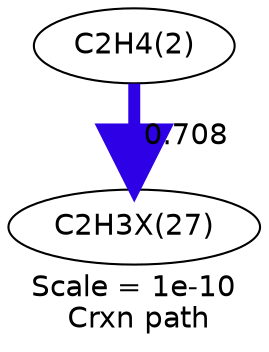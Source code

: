 digraph reaction_paths {
center=1;
s5 -> s33[fontname="Helvetica", style="setlinewidth(5.74)", arrowsize=2.87, color="0.7, 1.21, 0.9"
, label=" 0.708"];
s5 [ fontname="Helvetica", label="C2H4(2)"];
s33 [ fontname="Helvetica", label="C2H3X(27)"];
 label = "Scale = 1e-10\l Crxn path";
 fontname = "Helvetica";
}
